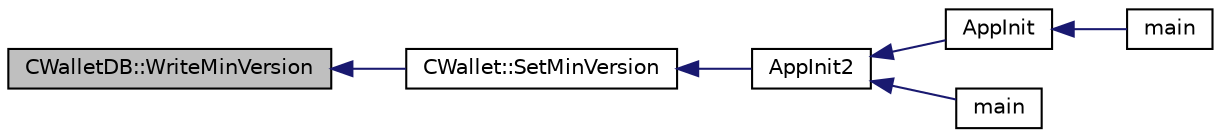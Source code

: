 digraph "CWalletDB::WriteMinVersion"
{
  edge [fontname="Helvetica",fontsize="10",labelfontname="Helvetica",labelfontsize="10"];
  node [fontname="Helvetica",fontsize="10",shape=record];
  rankdir="LR";
  Node922 [label="CWalletDB::WriteMinVersion",height=0.2,width=0.4,color="black", fillcolor="grey75", style="filled", fontcolor="black"];
  Node922 -> Node923 [dir="back",color="midnightblue",fontsize="10",style="solid",fontname="Helvetica"];
  Node923 [label="CWallet::SetMinVersion",height=0.2,width=0.4,color="black", fillcolor="white", style="filled",URL="$d2/de5/class_c_wallet.html#afa48a3ee3096681650c8b9589579e9cb"];
  Node923 -> Node924 [dir="back",color="midnightblue",fontsize="10",style="solid",fontname="Helvetica"];
  Node924 [label="AppInit2",height=0.2,width=0.4,color="black", fillcolor="white", style="filled",URL="$d8/dc0/init_8h.html#a1a4c1bfbf6ba1db77e988b89b9cadfd3",tooltip="Initialize ion. "];
  Node924 -> Node925 [dir="back",color="midnightblue",fontsize="10",style="solid",fontname="Helvetica"];
  Node925 [label="AppInit",height=0.2,width=0.4,color="black", fillcolor="white", style="filled",URL="$d4/d35/iond_8cpp.html#ac59316b767e6984e1285f0531275286b"];
  Node925 -> Node926 [dir="back",color="midnightblue",fontsize="10",style="solid",fontname="Helvetica"];
  Node926 [label="main",height=0.2,width=0.4,color="black", fillcolor="white", style="filled",URL="$d4/d35/iond_8cpp.html#a0ddf1224851353fc92bfbff6f499fa97"];
  Node924 -> Node927 [dir="back",color="midnightblue",fontsize="10",style="solid",fontname="Helvetica"];
  Node927 [label="main",height=0.2,width=0.4,color="black", fillcolor="white", style="filled",URL="$d5/d2d/ion_8cpp.html#a0ddf1224851353fc92bfbff6f499fa97"];
}
